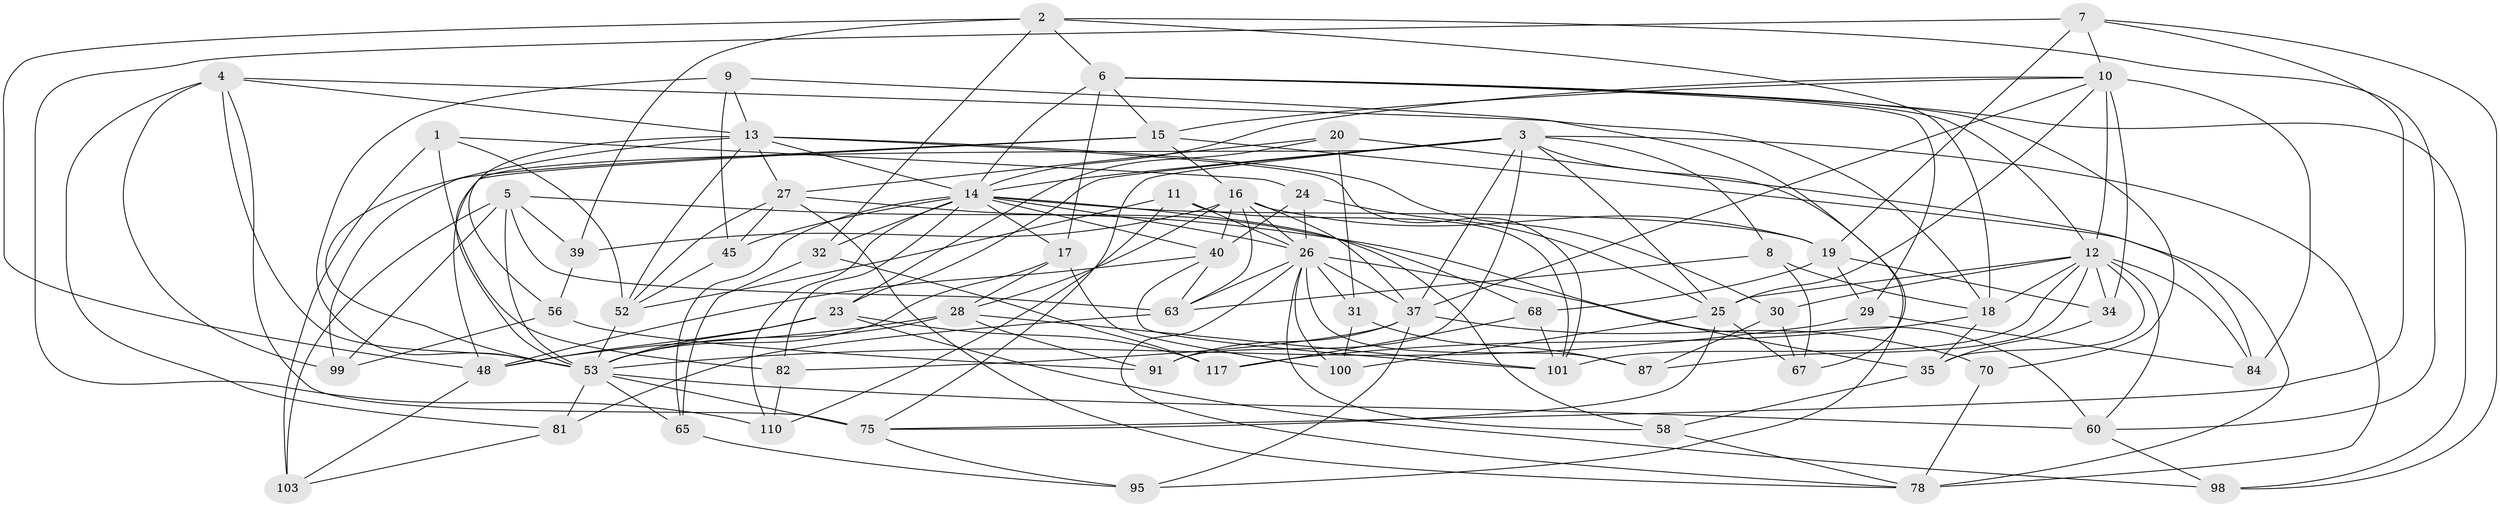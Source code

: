 // original degree distribution, {4: 1.0}
// Generated by graph-tools (version 1.1) at 2025/16/03/09/25 04:16:18]
// undirected, 62 vertices, 174 edges
graph export_dot {
graph [start="1"]
  node [color=gray90,style=filled];
  1;
  2 [super="+66"];
  3 [super="+21+115"];
  4 [super="+46"];
  5 [super="+97"];
  6 [super="+54"];
  7 [super="+106"];
  8;
  9;
  10 [super="+112+22"];
  11;
  12 [super="+74+59"];
  13 [super="+33+38+86"];
  14 [super="+108+49+71"];
  15 [super="+88"];
  16 [super="+122+113"];
  17 [super="+55"];
  18 [super="+72"];
  19 [super="+90+36"];
  20;
  23 [super="+94"];
  24;
  25 [super="+44+105"];
  26 [super="+116+92+73"];
  27 [super="+42"];
  28 [super="+50"];
  29;
  30;
  31;
  32;
  34;
  35 [super="+102"];
  37 [super="+51+47"];
  39;
  40 [super="+114"];
  45;
  48 [super="+119"];
  52 [super="+79"];
  53 [super="+96+69+61"];
  56;
  58;
  60 [super="+77"];
  63 [super="+89"];
  65;
  67;
  68;
  70;
  75 [super="+85"];
  78 [super="+83"];
  81;
  82;
  84;
  87;
  91;
  95;
  98;
  99;
  100;
  101 [super="+107"];
  103;
  110;
  117;
  1 -- 103;
  1 -- 82;
  1 -- 24;
  1 -- 52;
  2 -- 32;
  2 -- 39;
  2 -- 18;
  2 -- 6;
  2 -- 48;
  2 -- 60;
  3 -- 37 [weight=2];
  3 -- 48;
  3 -- 25 [weight=2];
  3 -- 78;
  3 -- 91;
  3 -- 14;
  3 -- 95;
  3 -- 8;
  3 -- 75;
  3 -- 23;
  4 -- 75;
  4 -- 81;
  4 -- 13;
  4 -- 18;
  4 -- 99;
  4 -- 53;
  5 -- 99;
  5 -- 35;
  5 -- 53;
  5 -- 103;
  5 -- 39;
  5 -- 63;
  6 -- 70;
  6 -- 17 [weight=2];
  6 -- 98;
  6 -- 29;
  6 -- 15;
  6 -- 14 [weight=2];
  6 -- 12;
  7 -- 110;
  7 -- 98;
  7 -- 19 [weight=2];
  7 -- 10;
  7 -- 75;
  8 -- 18;
  8 -- 67;
  8 -- 63;
  9 -- 45;
  9 -- 67;
  9 -- 13;
  9 -- 53;
  10 -- 34;
  10 -- 84;
  10 -- 15;
  10 -- 25;
  10 -- 37;
  10 -- 12;
  10 -- 14;
  11 -- 101;
  11 -- 52;
  11 -- 110;
  11 -- 26;
  12 -- 101;
  12 -- 25;
  12 -- 30;
  12 -- 35 [weight=2];
  12 -- 34;
  12 -- 18;
  12 -- 84;
  12 -- 87;
  12 -- 60;
  13 -- 101;
  13 -- 30;
  13 -- 56;
  13 -- 14;
  13 -- 53 [weight=2];
  13 -- 27;
  13 -- 52;
  14 -- 82;
  14 -- 17;
  14 -- 45;
  14 -- 40;
  14 -- 65;
  14 -- 19 [weight=2];
  14 -- 58;
  14 -- 110;
  14 -- 32;
  14 -- 26;
  15 -- 99;
  15 -- 78;
  15 -- 16;
  15 -- 53;
  16 -- 37;
  16 -- 19;
  16 -- 39;
  16 -- 40;
  16 -- 28;
  16 -- 26;
  16 -- 63;
  17 -- 100;
  17 -- 28;
  17 -- 53;
  18 -- 117;
  18 -- 35;
  19 -- 34;
  19 -- 68;
  19 -- 29;
  20 -- 84;
  20 -- 23;
  20 -- 31;
  20 -- 27;
  23 -- 48;
  23 -- 98;
  23 -- 117;
  23 -- 53;
  24 -- 26;
  24 -- 40;
  24 -- 25;
  25 -- 100;
  25 -- 75;
  25 -- 67;
  26 -- 60;
  26 -- 78;
  26 -- 63;
  26 -- 37;
  26 -- 100;
  26 -- 87;
  26 -- 58;
  26 -- 31;
  27 -- 68;
  27 -- 52;
  27 -- 45;
  27 -- 78;
  28 -- 91;
  28 -- 48;
  28 -- 101;
  28 -- 53;
  29 -- 84;
  29 -- 53;
  30 -- 87;
  30 -- 67;
  31 -- 100;
  31 -- 87;
  32 -- 65;
  32 -- 117;
  34 -- 35;
  35 -- 58;
  37 -- 70 [weight=2];
  37 -- 91;
  37 -- 95;
  37 -- 82;
  39 -- 56;
  40 -- 101;
  40 -- 48;
  40 -- 63;
  45 -- 52;
  48 -- 103;
  52 -- 53;
  53 -- 81;
  53 -- 75;
  53 -- 65;
  53 -- 60 [weight=2];
  56 -- 99;
  56 -- 91;
  58 -- 78;
  60 -- 98;
  63 -- 81;
  65 -- 95;
  68 -- 117;
  68 -- 101;
  70 -- 78;
  75 -- 95;
  81 -- 103;
  82 -- 110;
}
